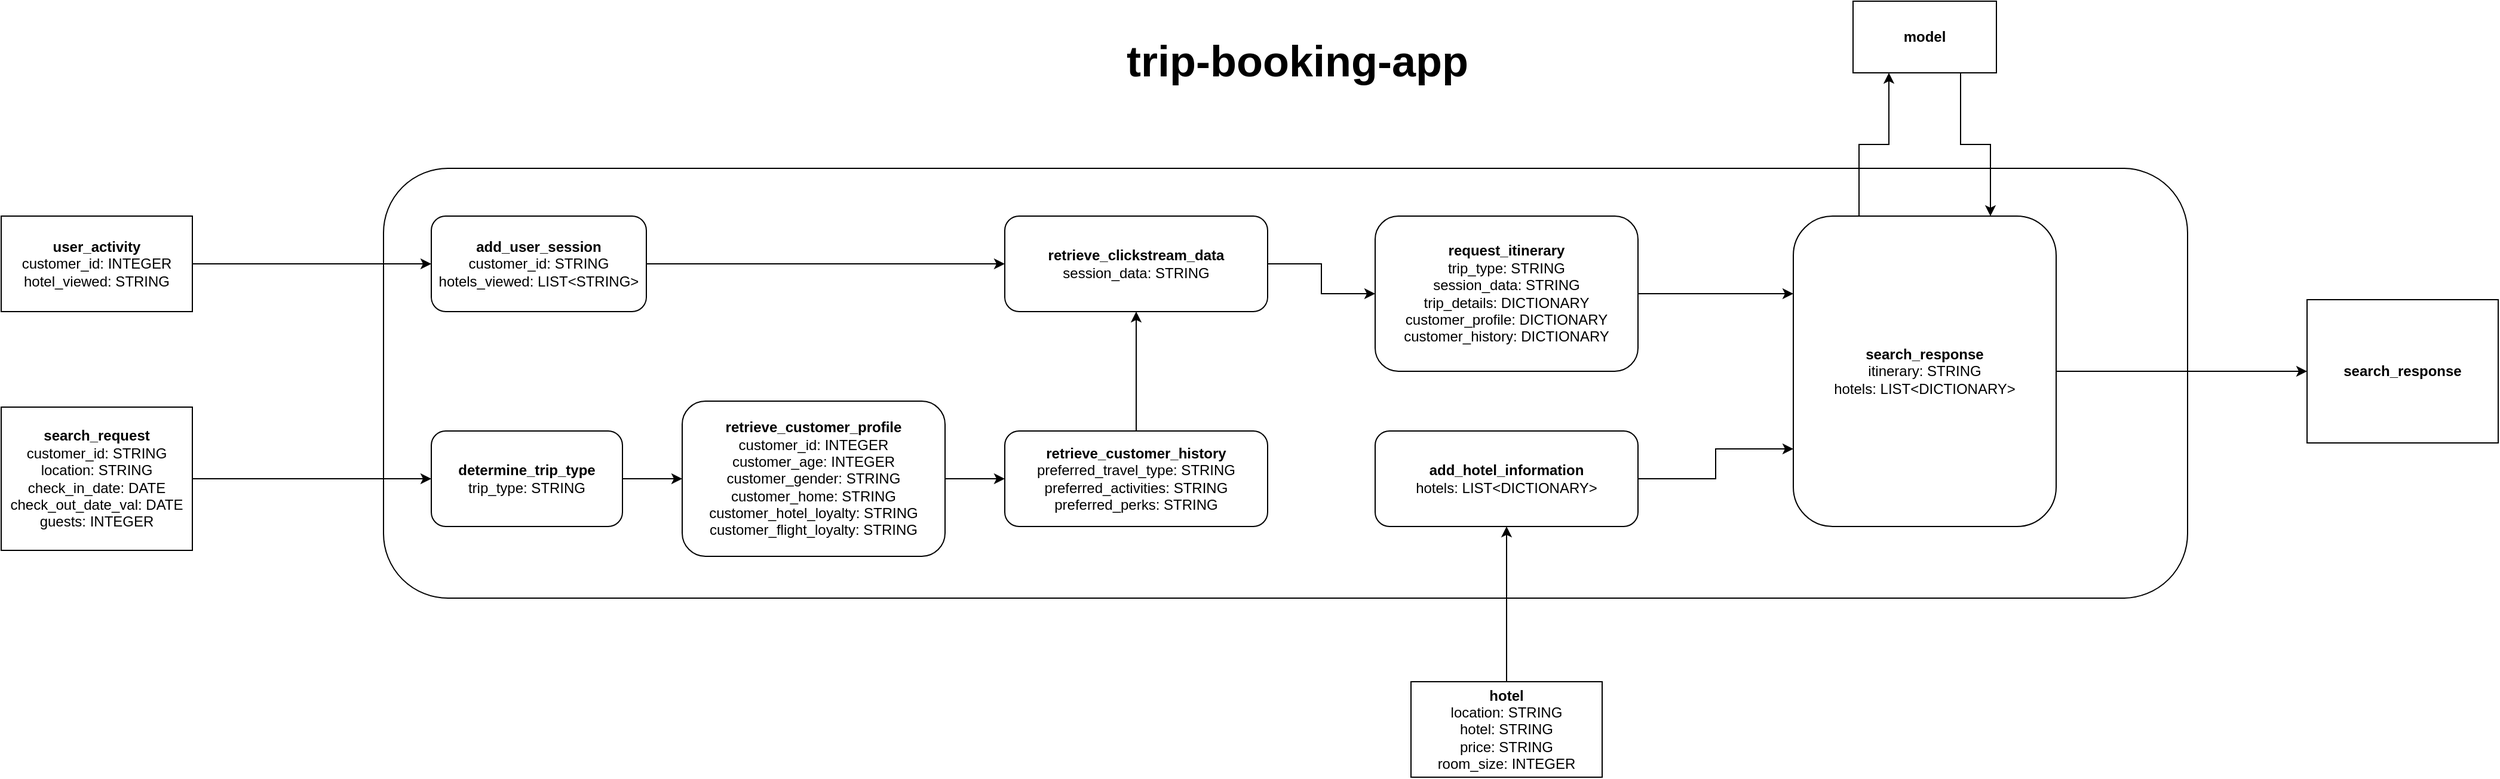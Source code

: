 <mxfile version="21.5.2" type="device">
  <diagram name="Page-1" id="EX6nPKKywLgNg2TpyHML">
    <mxGraphModel dx="1638" dy="880" grid="1" gridSize="10" guides="1" tooltips="1" connect="1" arrows="1" fold="1" page="1" pageScale="1" pageWidth="827" pageHeight="1169" math="0" shadow="0">
      <root>
        <mxCell id="0" />
        <mxCell id="1" parent="0" />
        <mxCell id="jRjNQTbicxISZ7VYnJrL-5" value="" style="rounded=1;whiteSpace=wrap;html=1;" vertex="1" parent="1">
          <mxGeometry x="640" y="600" width="1510" height="360" as="geometry" />
        </mxCell>
        <mxCell id="jRjNQTbicxISZ7VYnJrL-8" style="edgeStyle=orthogonalEdgeStyle;rounded=0;orthogonalLoop=1;jettySize=auto;html=1;entryX=0;entryY=0.5;entryDx=0;entryDy=0;" edge="1" parent="1" source="jRjNQTbicxISZ7VYnJrL-3" target="jRjNQTbicxISZ7VYnJrL-7">
          <mxGeometry relative="1" as="geometry" />
        </mxCell>
        <mxCell id="jRjNQTbicxISZ7VYnJrL-3" value="&lt;b&gt;user_activity&lt;br&gt;&lt;/b&gt;customer_id: INTEGER&lt;br&gt;hotel_viewed: STRING" style="rounded=0;whiteSpace=wrap;html=1;" vertex="1" parent="1">
          <mxGeometry x="320" y="640" width="160" height="80" as="geometry" />
        </mxCell>
        <mxCell id="jRjNQTbicxISZ7VYnJrL-12" style="edgeStyle=orthogonalEdgeStyle;rounded=0;orthogonalLoop=1;jettySize=auto;html=1;exitX=1;exitY=0.5;exitDx=0;exitDy=0;entryX=0;entryY=0.5;entryDx=0;entryDy=0;" edge="1" parent="1" source="jRjNQTbicxISZ7VYnJrL-4" target="jRjNQTbicxISZ7VYnJrL-11">
          <mxGeometry relative="1" as="geometry" />
        </mxCell>
        <mxCell id="jRjNQTbicxISZ7VYnJrL-4" value="&lt;b&gt;search_request&lt;br&gt;&lt;/b&gt;customer_id: STRING&lt;br&gt;location: STRING&lt;br&gt;check_in_date: DATE&lt;br&gt;check_out_date_val: DATE&lt;br style=&quot;border-color: var(--border-color);&quot;&gt;guests: INTEGER" style="rounded=0;whiteSpace=wrap;html=1;" vertex="1" parent="1">
          <mxGeometry x="320" y="800" width="160" height="120" as="geometry" />
        </mxCell>
        <mxCell id="jRjNQTbicxISZ7VYnJrL-18" style="edgeStyle=orthogonalEdgeStyle;rounded=0;orthogonalLoop=1;jettySize=auto;html=1;" edge="1" parent="1" source="jRjNQTbicxISZ7VYnJrL-7" target="jRjNQTbicxISZ7VYnJrL-17">
          <mxGeometry relative="1" as="geometry" />
        </mxCell>
        <mxCell id="jRjNQTbicxISZ7VYnJrL-7" value="&lt;b&gt;add_user_session&lt;/b&gt;&lt;br&gt;customer_id: STRING&lt;br&gt;hotels_viewed: LIST&amp;lt;STRING&amp;gt;" style="rounded=1;whiteSpace=wrap;html=1;" vertex="1" parent="1">
          <mxGeometry x="680" y="640" width="180" height="80" as="geometry" />
        </mxCell>
        <mxCell id="jRjNQTbicxISZ7VYnJrL-14" style="edgeStyle=orthogonalEdgeStyle;rounded=0;orthogonalLoop=1;jettySize=auto;html=1;entryX=0;entryY=0.5;entryDx=0;entryDy=0;" edge="1" parent="1" source="jRjNQTbicxISZ7VYnJrL-11" target="jRjNQTbicxISZ7VYnJrL-13">
          <mxGeometry relative="1" as="geometry" />
        </mxCell>
        <mxCell id="jRjNQTbicxISZ7VYnJrL-11" value="&lt;b&gt;determine_trip_type&lt;/b&gt;&lt;br&gt;trip_type: STRING" style="rounded=1;whiteSpace=wrap;html=1;" vertex="1" parent="1">
          <mxGeometry x="680" y="820" width="160" height="80" as="geometry" />
        </mxCell>
        <mxCell id="jRjNQTbicxISZ7VYnJrL-16" style="edgeStyle=orthogonalEdgeStyle;rounded=0;orthogonalLoop=1;jettySize=auto;html=1;exitX=1;exitY=0.5;exitDx=0;exitDy=0;entryX=0;entryY=0.5;entryDx=0;entryDy=0;" edge="1" parent="1" source="jRjNQTbicxISZ7VYnJrL-13" target="jRjNQTbicxISZ7VYnJrL-15">
          <mxGeometry relative="1" as="geometry" />
        </mxCell>
        <mxCell id="jRjNQTbicxISZ7VYnJrL-13" value="&lt;b&gt;retrieve_customer_profile&lt;/b&gt;&lt;br&gt;customer_id: INTEGER&lt;br&gt;customer_age: INTEGER&lt;br&gt;customer_gender: STRING&lt;br&gt;customer_home: STRING&lt;br&gt;customer_hotel_loyalty: STRING&lt;br&gt;customer_flight_loyalty: STRING" style="rounded=1;whiteSpace=wrap;html=1;" vertex="1" parent="1">
          <mxGeometry x="890" y="795" width="220" height="130" as="geometry" />
        </mxCell>
        <mxCell id="jRjNQTbicxISZ7VYnJrL-19" style="edgeStyle=orthogonalEdgeStyle;rounded=0;orthogonalLoop=1;jettySize=auto;html=1;" edge="1" parent="1" source="jRjNQTbicxISZ7VYnJrL-15" target="jRjNQTbicxISZ7VYnJrL-17">
          <mxGeometry relative="1" as="geometry" />
        </mxCell>
        <mxCell id="jRjNQTbicxISZ7VYnJrL-15" value="&lt;b&gt;retrieve_customer_history&lt;/b&gt;&lt;br&gt;preferred_travel_type: STRING&lt;br&gt;preferred_activities: STRING&lt;br&gt;preferred_perks: STRING" style="rounded=1;whiteSpace=wrap;html=1;" vertex="1" parent="1">
          <mxGeometry x="1160" y="820" width="220" height="80" as="geometry" />
        </mxCell>
        <mxCell id="jRjNQTbicxISZ7VYnJrL-25" style="edgeStyle=orthogonalEdgeStyle;rounded=0;orthogonalLoop=1;jettySize=auto;html=1;exitX=1;exitY=0.5;exitDx=0;exitDy=0;" edge="1" parent="1" source="jRjNQTbicxISZ7VYnJrL-17" target="jRjNQTbicxISZ7VYnJrL-20">
          <mxGeometry relative="1" as="geometry" />
        </mxCell>
        <mxCell id="jRjNQTbicxISZ7VYnJrL-17" value="&lt;b&gt;retrieve_clickstream_data&lt;/b&gt;&lt;br&gt;session_data: STRING" style="rounded=1;whiteSpace=wrap;html=1;" vertex="1" parent="1">
          <mxGeometry x="1160" y="640" width="220" height="80" as="geometry" />
        </mxCell>
        <mxCell id="jRjNQTbicxISZ7VYnJrL-28" style="edgeStyle=orthogonalEdgeStyle;rounded=0;orthogonalLoop=1;jettySize=auto;html=1;exitX=1;exitY=0.5;exitDx=0;exitDy=0;entryX=0;entryY=0.25;entryDx=0;entryDy=0;" edge="1" parent="1" source="jRjNQTbicxISZ7VYnJrL-20" target="jRjNQTbicxISZ7VYnJrL-26">
          <mxGeometry relative="1" as="geometry" />
        </mxCell>
        <mxCell id="jRjNQTbicxISZ7VYnJrL-20" value="&lt;b&gt;request_itinerary&lt;/b&gt;&lt;br&gt;trip_type: STRING&lt;br&gt;session_data: STRING&lt;br&gt;trip_details: DICTIONARY&lt;br&gt;customer_profile: DICTIONARY&lt;br&gt;customer_history: DICTIONARY" style="rounded=1;whiteSpace=wrap;html=1;" vertex="1" parent="1">
          <mxGeometry x="1470" y="640" width="220" height="130" as="geometry" />
        </mxCell>
        <mxCell id="jRjNQTbicxISZ7VYnJrL-24" style="edgeStyle=orthogonalEdgeStyle;rounded=0;orthogonalLoop=1;jettySize=auto;html=1;entryX=0.5;entryY=1;entryDx=0;entryDy=0;" edge="1" parent="1" source="jRjNQTbicxISZ7VYnJrL-22" target="jRjNQTbicxISZ7VYnJrL-23">
          <mxGeometry relative="1" as="geometry" />
        </mxCell>
        <mxCell id="jRjNQTbicxISZ7VYnJrL-22" value="&lt;b&gt;hotel&lt;br&gt;&lt;/b&gt;location: STRING&lt;br&gt;hotel: STRING&lt;br&gt;price: STRING&lt;br&gt;room_size: INTEGER" style="rounded=0;whiteSpace=wrap;html=1;" vertex="1" parent="1">
          <mxGeometry x="1500" y="1030" width="160" height="80" as="geometry" />
        </mxCell>
        <mxCell id="jRjNQTbicxISZ7VYnJrL-27" style="edgeStyle=orthogonalEdgeStyle;rounded=0;orthogonalLoop=1;jettySize=auto;html=1;exitX=1;exitY=0.5;exitDx=0;exitDy=0;entryX=0;entryY=0.75;entryDx=0;entryDy=0;" edge="1" parent="1" source="jRjNQTbicxISZ7VYnJrL-23" target="jRjNQTbicxISZ7VYnJrL-26">
          <mxGeometry relative="1" as="geometry" />
        </mxCell>
        <mxCell id="jRjNQTbicxISZ7VYnJrL-23" value="&lt;b&gt;add_hotel_information&lt;br&gt;&lt;/b&gt;hotels: LIST&amp;lt;DICTIONARY&amp;gt;" style="rounded=1;whiteSpace=wrap;html=1;" vertex="1" parent="1">
          <mxGeometry x="1470" y="820" width="220" height="80" as="geometry" />
        </mxCell>
        <mxCell id="jRjNQTbicxISZ7VYnJrL-30" style="edgeStyle=orthogonalEdgeStyle;rounded=0;orthogonalLoop=1;jettySize=auto;html=1;entryX=0;entryY=0.5;entryDx=0;entryDy=0;" edge="1" parent="1" source="jRjNQTbicxISZ7VYnJrL-26" target="jRjNQTbicxISZ7VYnJrL-29">
          <mxGeometry relative="1" as="geometry" />
        </mxCell>
        <mxCell id="jRjNQTbicxISZ7VYnJrL-33" style="edgeStyle=orthogonalEdgeStyle;rounded=0;orthogonalLoop=1;jettySize=auto;html=1;exitX=0.25;exitY=0;exitDx=0;exitDy=0;entryX=0.25;entryY=1;entryDx=0;entryDy=0;" edge="1" parent="1" source="jRjNQTbicxISZ7VYnJrL-26" target="jRjNQTbicxISZ7VYnJrL-32">
          <mxGeometry relative="1" as="geometry" />
        </mxCell>
        <mxCell id="jRjNQTbicxISZ7VYnJrL-26" value="&lt;b&gt;search_response&lt;br&gt;&lt;/b&gt;itinerary: STRING&lt;br&gt;hotels: LIST&amp;lt;DICTIONARY&amp;gt;" style="rounded=1;whiteSpace=wrap;html=1;" vertex="1" parent="1">
          <mxGeometry x="1820" y="640" width="220" height="260" as="geometry" />
        </mxCell>
        <mxCell id="jRjNQTbicxISZ7VYnJrL-29" value="&lt;b&gt;search_response&lt;/b&gt;" style="rounded=0;whiteSpace=wrap;html=1;" vertex="1" parent="1">
          <mxGeometry x="2250" y="710" width="160" height="120" as="geometry" />
        </mxCell>
        <mxCell id="jRjNQTbicxISZ7VYnJrL-31" value="&lt;b&gt;&lt;font style=&quot;font-size: 36px;&quot;&gt;trip-booking-app&lt;/font&gt;&lt;/b&gt;" style="text;html=1;strokeColor=none;fillColor=none;align=center;verticalAlign=middle;whiteSpace=wrap;rounded=0;" vertex="1" parent="1">
          <mxGeometry x="1220" y="470" width="370" height="80" as="geometry" />
        </mxCell>
        <mxCell id="jRjNQTbicxISZ7VYnJrL-34" style="edgeStyle=orthogonalEdgeStyle;rounded=0;orthogonalLoop=1;jettySize=auto;html=1;exitX=0.75;exitY=1;exitDx=0;exitDy=0;entryX=0.75;entryY=0;entryDx=0;entryDy=0;" edge="1" parent="1" source="jRjNQTbicxISZ7VYnJrL-32" target="jRjNQTbicxISZ7VYnJrL-26">
          <mxGeometry relative="1" as="geometry" />
        </mxCell>
        <mxCell id="jRjNQTbicxISZ7VYnJrL-32" value="&lt;b&gt;model&lt;/b&gt;" style="rounded=0;whiteSpace=wrap;html=1;" vertex="1" parent="1">
          <mxGeometry x="1870" y="460" width="120" height="60" as="geometry" />
        </mxCell>
      </root>
    </mxGraphModel>
  </diagram>
</mxfile>
